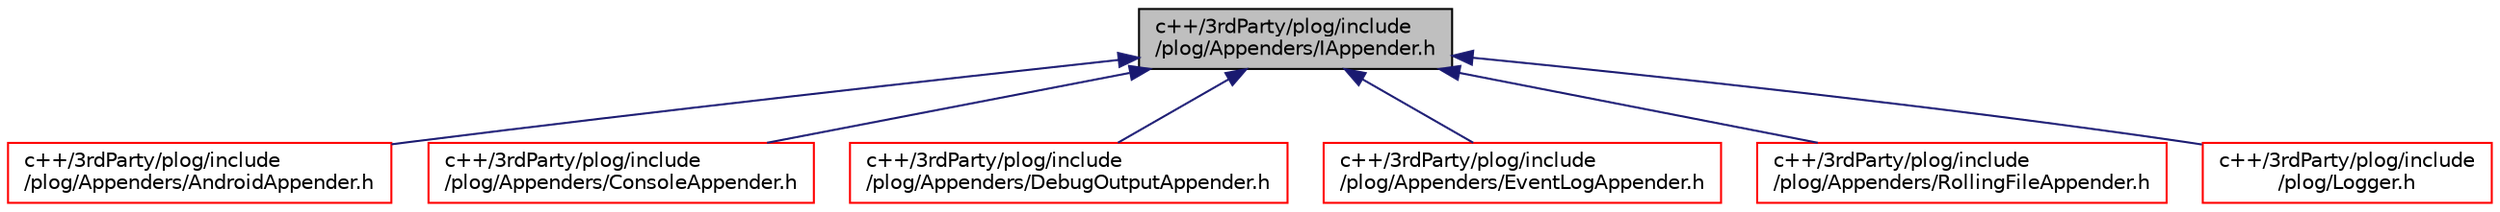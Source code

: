 digraph "c++/3rdParty/plog/include/plog/Appenders/IAppender.h"
{
 // LATEX_PDF_SIZE
  bgcolor="transparent";
  edge [fontname="Helvetica",fontsize="10",labelfontname="Helvetica",labelfontsize="10"];
  node [fontname="Helvetica",fontsize="10",shape=record];
  Node1 [label="c++/3rdParty/plog/include\l/plog/Appenders/IAppender.h",height=0.2,width=0.4,color="black", fillcolor="grey75", style="filled", fontcolor="black",tooltip=" "];
  Node1 -> Node2 [dir="back",color="midnightblue",fontsize="10",style="solid",fontname="Helvetica"];
  Node2 [label="c++/3rdParty/plog/include\l/plog/Appenders/AndroidAppender.h",height=0.2,width=0.4,color="red",URL="$_android_appender_8h.html",tooltip=" "];
  Node1 -> Node4 [dir="back",color="midnightblue",fontsize="10",style="solid",fontname="Helvetica"];
  Node4 [label="c++/3rdParty/plog/include\l/plog/Appenders/ConsoleAppender.h",height=0.2,width=0.4,color="red",URL="$_console_appender_8h.html",tooltip=" "];
  Node1 -> Node10 [dir="back",color="midnightblue",fontsize="10",style="solid",fontname="Helvetica"];
  Node10 [label="c++/3rdParty/plog/include\l/plog/Appenders/DebugOutputAppender.h",height=0.2,width=0.4,color="red",URL="$_debug_output_appender_8h.html",tooltip=" "];
  Node1 -> Node12 [dir="back",color="midnightblue",fontsize="10",style="solid",fontname="Helvetica"];
  Node12 [label="c++/3rdParty/plog/include\l/plog/Appenders/EventLogAppender.h",height=0.2,width=0.4,color="red",URL="$_event_log_appender_8h.html",tooltip=" "];
  Node1 -> Node14 [dir="back",color="midnightblue",fontsize="10",style="solid",fontname="Helvetica"];
  Node14 [label="c++/3rdParty/plog/include\l/plog/Appenders/RollingFileAppender.h",height=0.2,width=0.4,color="red",URL="$_rolling_file_appender_8h.html",tooltip=" "];
  Node1 -> Node31 [dir="back",color="midnightblue",fontsize="10",style="solid",fontname="Helvetica"];
  Node31 [label="c++/3rdParty/plog/include\l/plog/Logger.h",height=0.2,width=0.4,color="red",URL="$_logger_8h.html",tooltip=" "];
}
